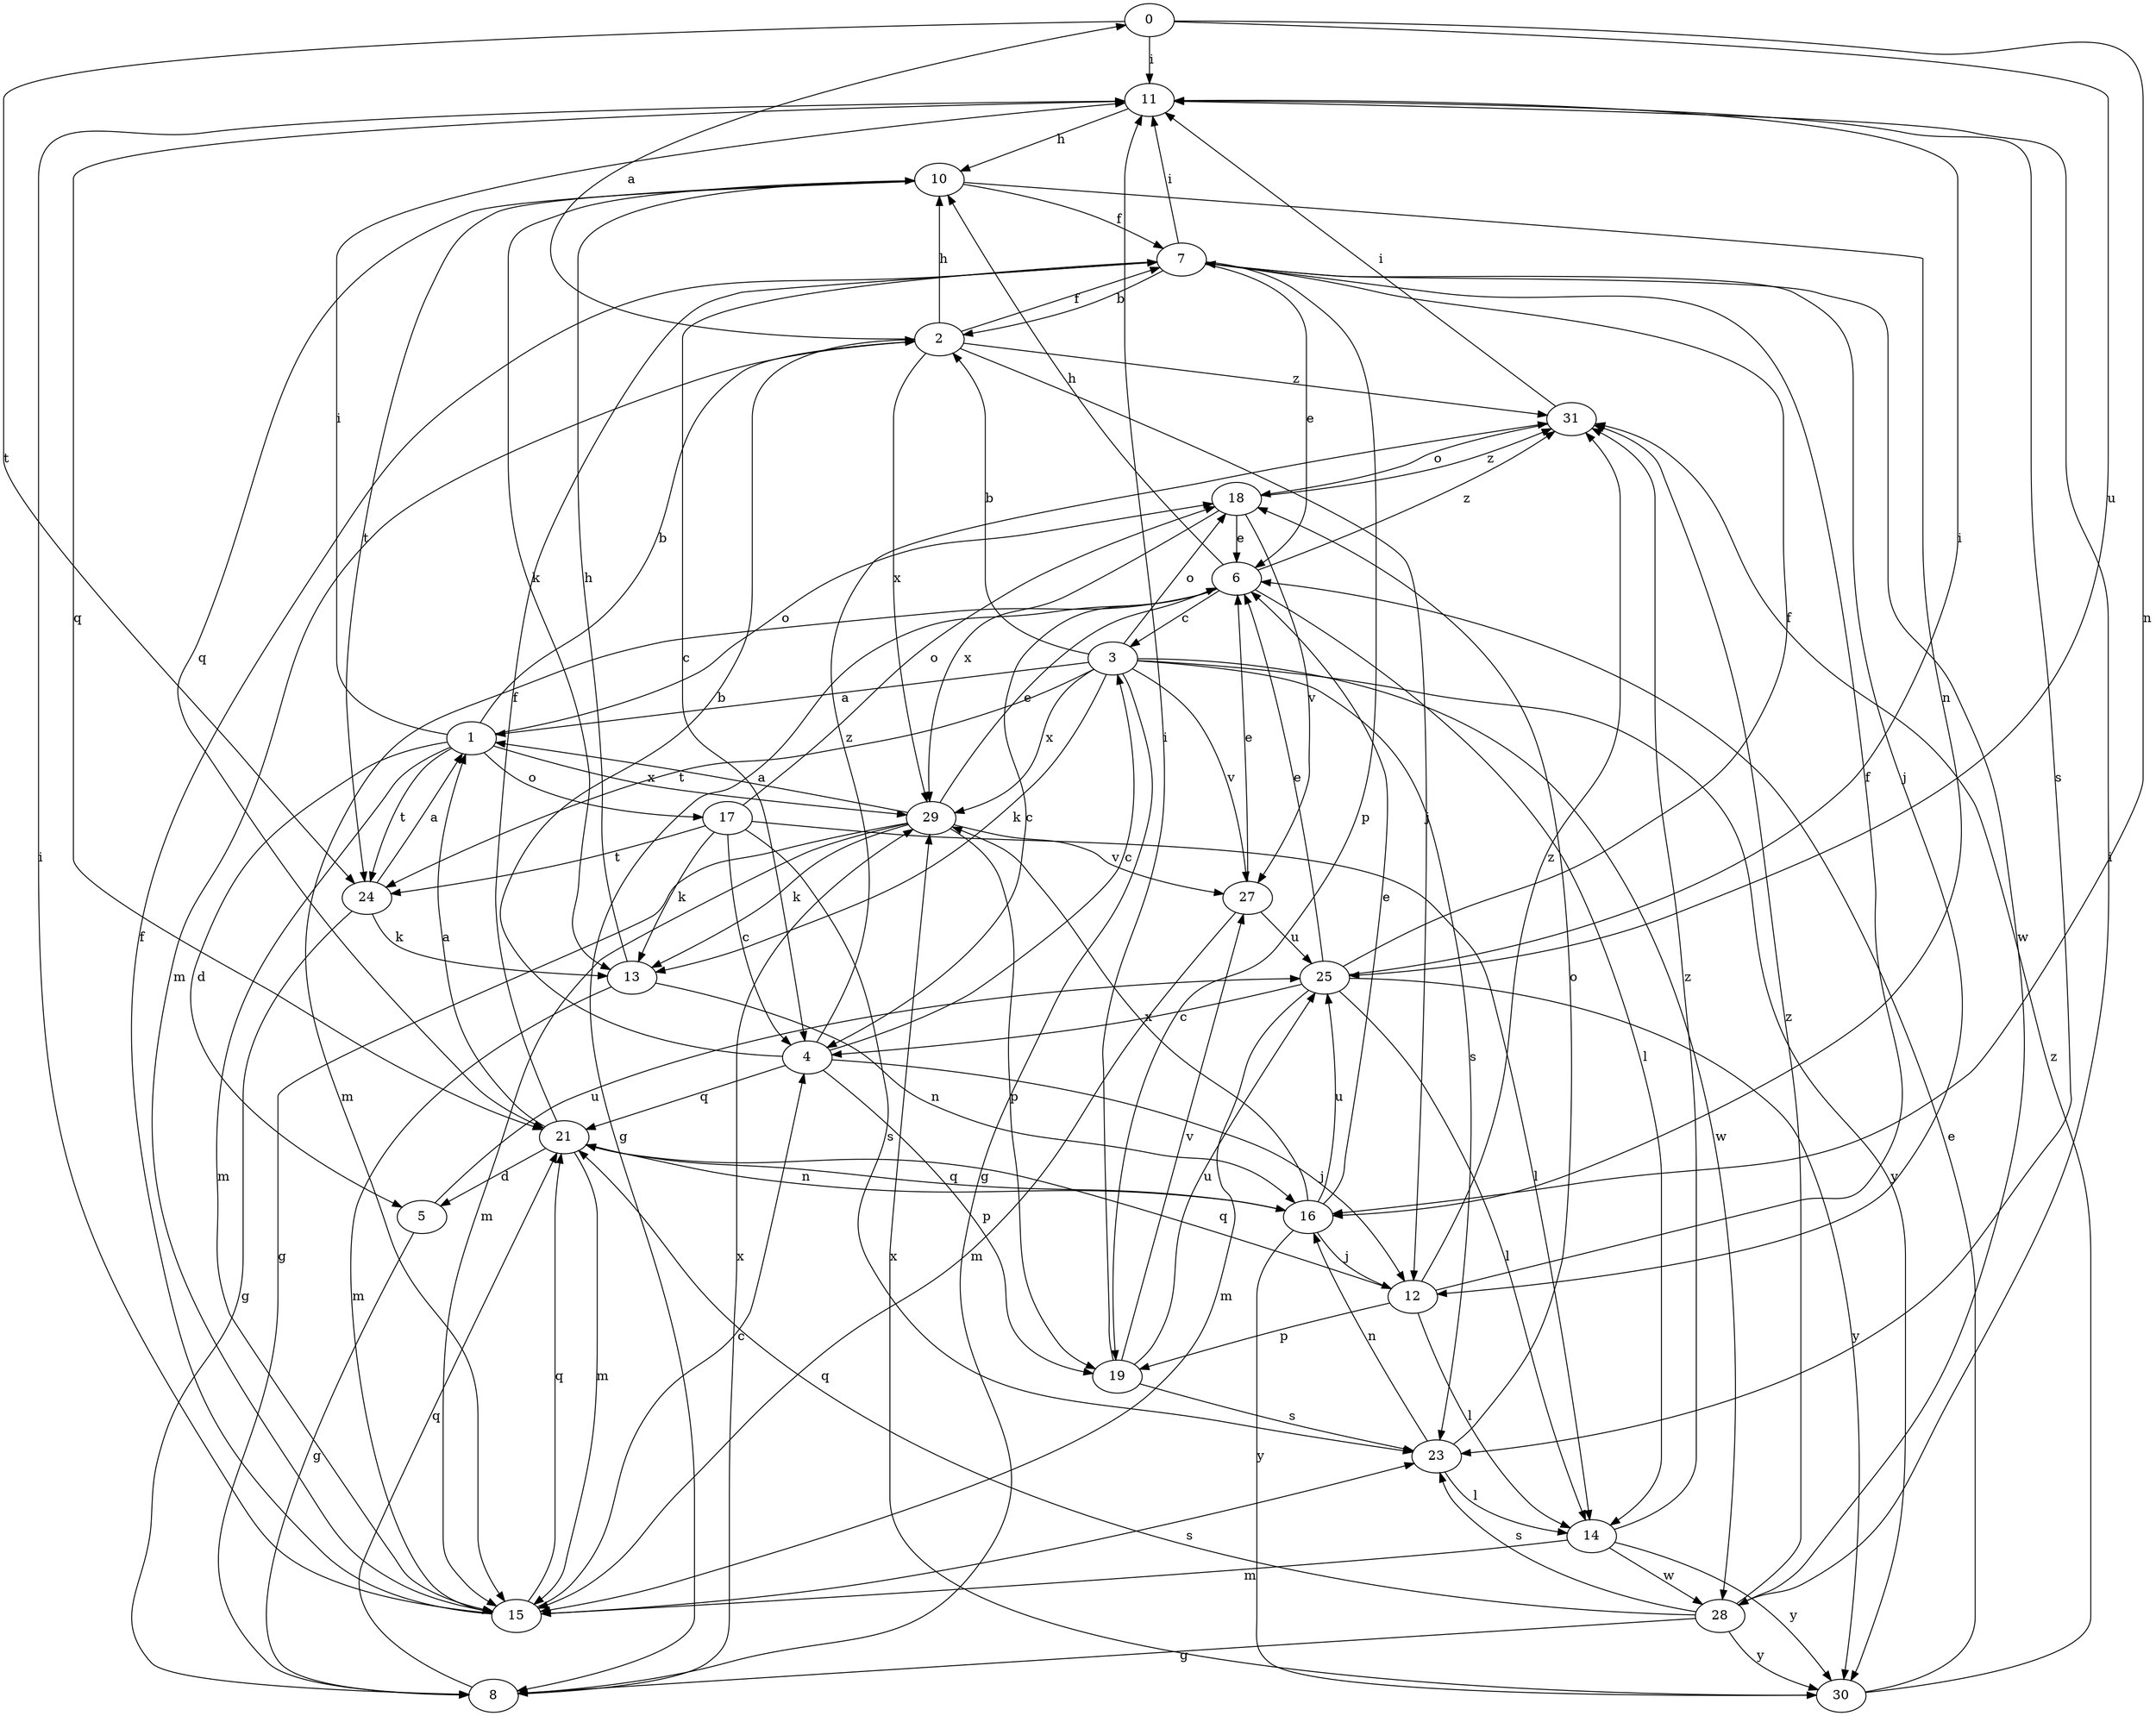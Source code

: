 strict digraph  {
0;
1;
2;
3;
4;
5;
6;
7;
8;
10;
11;
12;
13;
14;
15;
16;
17;
18;
19;
21;
23;
24;
25;
27;
28;
29;
30;
31;
0 -> 11  [label=i];
0 -> 16  [label=n];
0 -> 24  [label=t];
0 -> 25  [label=u];
1 -> 2  [label=b];
1 -> 5  [label=d];
1 -> 11  [label=i];
1 -> 15  [label=m];
1 -> 17  [label=o];
1 -> 18  [label=o];
1 -> 24  [label=t];
1 -> 29  [label=x];
2 -> 0  [label=a];
2 -> 7  [label=f];
2 -> 10  [label=h];
2 -> 12  [label=j];
2 -> 15  [label=m];
2 -> 29  [label=x];
2 -> 31  [label=z];
3 -> 1  [label=a];
3 -> 2  [label=b];
3 -> 8  [label=g];
3 -> 13  [label=k];
3 -> 18  [label=o];
3 -> 23  [label=s];
3 -> 24  [label=t];
3 -> 27  [label=v];
3 -> 28  [label=w];
3 -> 29  [label=x];
3 -> 30  [label=y];
4 -> 2  [label=b];
4 -> 3  [label=c];
4 -> 12  [label=j];
4 -> 19  [label=p];
4 -> 21  [label=q];
4 -> 31  [label=z];
5 -> 8  [label=g];
5 -> 25  [label=u];
6 -> 3  [label=c];
6 -> 4  [label=c];
6 -> 8  [label=g];
6 -> 10  [label=h];
6 -> 14  [label=l];
6 -> 15  [label=m];
6 -> 31  [label=z];
7 -> 2  [label=b];
7 -> 4  [label=c];
7 -> 6  [label=e];
7 -> 11  [label=i];
7 -> 12  [label=j];
7 -> 19  [label=p];
7 -> 28  [label=w];
8 -> 21  [label=q];
8 -> 29  [label=x];
10 -> 7  [label=f];
10 -> 13  [label=k];
10 -> 16  [label=n];
10 -> 21  [label=q];
10 -> 24  [label=t];
11 -> 10  [label=h];
11 -> 21  [label=q];
11 -> 23  [label=s];
12 -> 7  [label=f];
12 -> 14  [label=l];
12 -> 19  [label=p];
12 -> 21  [label=q];
12 -> 31  [label=z];
13 -> 10  [label=h];
13 -> 15  [label=m];
13 -> 16  [label=n];
14 -> 15  [label=m];
14 -> 28  [label=w];
14 -> 30  [label=y];
14 -> 31  [label=z];
15 -> 4  [label=c];
15 -> 7  [label=f];
15 -> 11  [label=i];
15 -> 21  [label=q];
15 -> 23  [label=s];
16 -> 6  [label=e];
16 -> 12  [label=j];
16 -> 21  [label=q];
16 -> 25  [label=u];
16 -> 29  [label=x];
16 -> 30  [label=y];
17 -> 4  [label=c];
17 -> 13  [label=k];
17 -> 14  [label=l];
17 -> 18  [label=o];
17 -> 23  [label=s];
17 -> 24  [label=t];
18 -> 6  [label=e];
18 -> 27  [label=v];
18 -> 29  [label=x];
18 -> 31  [label=z];
19 -> 11  [label=i];
19 -> 23  [label=s];
19 -> 25  [label=u];
19 -> 27  [label=v];
21 -> 1  [label=a];
21 -> 5  [label=d];
21 -> 7  [label=f];
21 -> 15  [label=m];
21 -> 16  [label=n];
23 -> 14  [label=l];
23 -> 16  [label=n];
23 -> 18  [label=o];
24 -> 1  [label=a];
24 -> 8  [label=g];
24 -> 13  [label=k];
25 -> 4  [label=c];
25 -> 6  [label=e];
25 -> 7  [label=f];
25 -> 11  [label=i];
25 -> 14  [label=l];
25 -> 15  [label=m];
25 -> 30  [label=y];
27 -> 6  [label=e];
27 -> 15  [label=m];
27 -> 25  [label=u];
28 -> 8  [label=g];
28 -> 11  [label=i];
28 -> 21  [label=q];
28 -> 23  [label=s];
28 -> 30  [label=y];
28 -> 31  [label=z];
29 -> 1  [label=a];
29 -> 6  [label=e];
29 -> 8  [label=g];
29 -> 13  [label=k];
29 -> 15  [label=m];
29 -> 19  [label=p];
29 -> 27  [label=v];
30 -> 6  [label=e];
30 -> 29  [label=x];
30 -> 31  [label=z];
31 -> 11  [label=i];
31 -> 18  [label=o];
}
